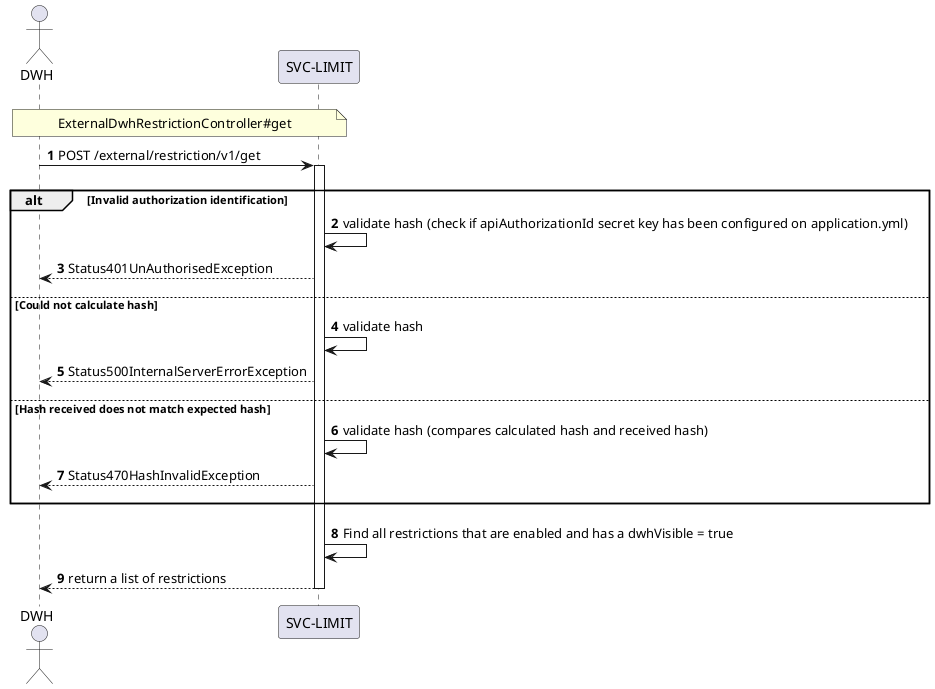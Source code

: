 [plantuml]
----

@startuml
'https://plantuml.com/sequence-diagram

actor DWH as dwh
participant "SVC-LIMIT" as sl

||10||

note over dwh, sl: ExternalDwhRestrictionController#get

autonumber

dwh -> sl: POST /external/restriction/v1/get
    activate sl

    ||10||

    alt Invalid authorization identification
        sl -> sl: validate hash (check if apiAuthorizationId secret key has been configured on application.yml)
        sl --> dwh: Status401UnAuthorisedException

        ||10||
    else Could not calculate hash
        sl -> sl: validate hash
        sl --> dwh: Status500InternalServerErrorException

        ||10||
    else Hash received does not match expected hash
        sl -> sl: validate hash (compares calculated hash and received hash)
        sl --> dwh: Status470HashInvalidException

        ||10||
    end

    ||10||

    sl -> sl: Find all restrictions that are enabled and has a dwhVisible = true
    sl --> dwh: return a list of restrictions
deactivate sl

@enduml